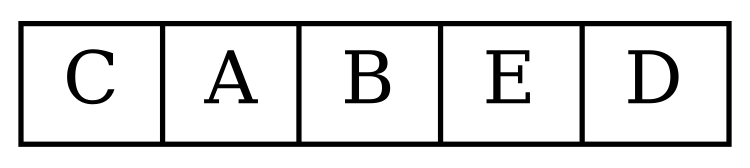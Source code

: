 // dot -Tsvg mygraph.dot -o mygraph.svg
digraph identity {
	nodesep=0;
	size="5!";
	node [shape=record,width=.1,height=.1];  // see Record based nodes
	N [label = "<C> C |<A> A |<B> B |<E> E |<D> D"];
}
